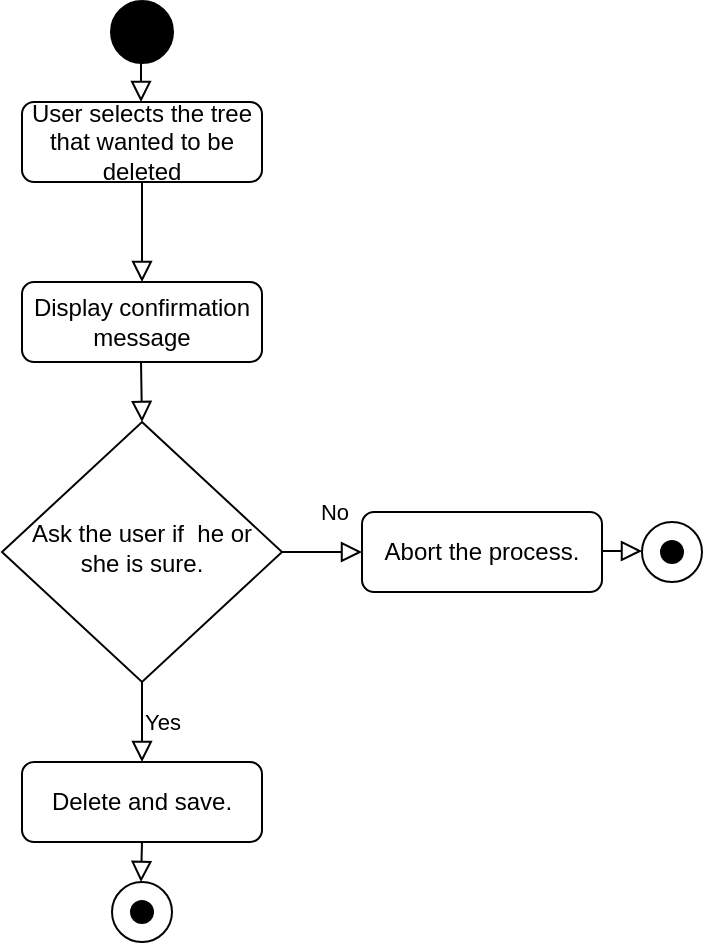 <mxfile version="15.9.1" type="device"><diagram id="C5RBs43oDa-KdzZeNtuy" name="Page-1"><mxGraphModel dx="1422" dy="762" grid="1" gridSize="10" guides="1" tooltips="1" connect="1" arrows="1" fold="1" page="1" pageScale="1" pageWidth="827" pageHeight="1169" math="0" shadow="0"><root><mxCell id="WIyWlLk6GJQsqaUBKTNV-0"/><mxCell id="WIyWlLk6GJQsqaUBKTNV-1" parent="WIyWlLk6GJQsqaUBKTNV-0"/><mxCell id="30vR-EgdRvdBqO9ioOS3-43" value="" style="rounded=0;html=1;jettySize=auto;orthogonalLoop=1;fontSize=11;endArrow=block;endFill=0;endSize=8;strokeWidth=1;shadow=0;labelBackgroundColor=none;edgeStyle=orthogonalEdgeStyle;" edge="1" parent="WIyWlLk6GJQsqaUBKTNV-1" source="30vR-EgdRvdBqO9ioOS3-44"><mxGeometry relative="1" as="geometry"><mxPoint x="360" y="650" as="targetPoint"/></mxGeometry></mxCell><mxCell id="30vR-EgdRvdBqO9ioOS3-44" value="User selects the tree that wanted to be deleted" style="rounded=1;whiteSpace=wrap;html=1;fontSize=12;glass=0;strokeWidth=1;shadow=0;" vertex="1" parent="WIyWlLk6GJQsqaUBKTNV-1"><mxGeometry x="300" y="560" width="120" height="40" as="geometry"/></mxCell><mxCell id="30vR-EgdRvdBqO9ioOS3-45" value="No" style="rounded=0;html=1;jettySize=auto;orthogonalLoop=1;fontSize=11;endArrow=block;endFill=0;endSize=8;strokeWidth=1;shadow=0;labelBackgroundColor=none;edgeStyle=orthogonalEdgeStyle;exitX=1;exitY=0.5;exitDx=0;exitDy=0;" edge="1" parent="WIyWlLk6GJQsqaUBKTNV-1" source="30vR-EgdRvdBqO9ioOS3-47"><mxGeometry x="0.333" y="20" relative="1" as="geometry"><mxPoint as="offset"/><mxPoint x="470" y="785" as="targetPoint"/></mxGeometry></mxCell><mxCell id="30vR-EgdRvdBqO9ioOS3-46" value="Yes" style="edgeStyle=orthogonalEdgeStyle;rounded=0;html=1;jettySize=auto;orthogonalLoop=1;fontSize=11;endArrow=block;endFill=0;endSize=8;strokeWidth=1;shadow=0;labelBackgroundColor=none;" edge="1" parent="WIyWlLk6GJQsqaUBKTNV-1" source="30vR-EgdRvdBqO9ioOS3-47"><mxGeometry y="10" relative="1" as="geometry"><mxPoint as="offset"/><mxPoint x="360" y="890" as="targetPoint"/><Array as="points"><mxPoint x="360" y="880"/><mxPoint x="360" y="880"/></Array></mxGeometry></mxCell><mxCell id="30vR-EgdRvdBqO9ioOS3-47" value="Ask the user if&amp;nbsp; he or she is sure." style="rhombus;whiteSpace=wrap;html=1;shadow=0;fontFamily=Helvetica;fontSize=12;align=center;strokeWidth=1;spacing=6;spacingTop=-4;" vertex="1" parent="WIyWlLk6GJQsqaUBKTNV-1"><mxGeometry x="290" y="720" width="140" height="130" as="geometry"/></mxCell><mxCell id="30vR-EgdRvdBqO9ioOS3-49" value="Display confirmation message" style="rounded=1;whiteSpace=wrap;html=1;fontSize=12;glass=0;strokeWidth=1;shadow=0;" vertex="1" parent="WIyWlLk6GJQsqaUBKTNV-1"><mxGeometry x="300" y="650" width="120" height="40" as="geometry"/></mxCell><mxCell id="30vR-EgdRvdBqO9ioOS3-50" value="" style="rounded=0;html=1;jettySize=auto;orthogonalLoop=1;fontSize=11;endArrow=block;endFill=0;endSize=8;strokeWidth=1;shadow=0;labelBackgroundColor=none;edgeStyle=orthogonalEdgeStyle;entryX=0.5;entryY=0;entryDx=0;entryDy=0;" edge="1" parent="WIyWlLk6GJQsqaUBKTNV-1"><mxGeometry relative="1" as="geometry"><mxPoint x="359.5" y="690" as="sourcePoint"/><mxPoint x="360" y="720" as="targetPoint"/></mxGeometry></mxCell><mxCell id="30vR-EgdRvdBqO9ioOS3-52" style="edgeStyle=orthogonalEdgeStyle;rounded=0;orthogonalLoop=1;jettySize=auto;html=1;entryX=0.5;entryY=1;entryDx=0;entryDy=0;" edge="1" parent="WIyWlLk6GJQsqaUBKTNV-1" target="30vR-EgdRvdBqO9ioOS3-47"><mxGeometry relative="1" as="geometry"><mxPoint x="360" y="850" as="sourcePoint"/></mxGeometry></mxCell><mxCell id="30vR-EgdRvdBqO9ioOS3-53" value="" style="strokeWidth=2;html=1;shape=mxgraph.flowchart.start_2;whiteSpace=wrap;fillColor=#000000;" vertex="1" parent="WIyWlLk6GJQsqaUBKTNV-1"><mxGeometry x="345" y="510" width="30" height="30" as="geometry"/></mxCell><mxCell id="30vR-EgdRvdBqO9ioOS3-54" value="" style="rounded=0;html=1;jettySize=auto;orthogonalLoop=1;fontSize=11;endArrow=block;endFill=0;endSize=8;strokeWidth=1;shadow=0;labelBackgroundColor=none;edgeStyle=orthogonalEdgeStyle;" edge="1" parent="WIyWlLk6GJQsqaUBKTNV-1"><mxGeometry relative="1" as="geometry"><mxPoint x="359.5" y="530" as="sourcePoint"/><mxPoint x="359.5" y="560" as="targetPoint"/><Array as="points"><mxPoint x="359.5" y="550"/><mxPoint x="359.5" y="550"/></Array></mxGeometry></mxCell><mxCell id="30vR-EgdRvdBqO9ioOS3-55" value="" style="group" vertex="1" connectable="0" parent="WIyWlLk6GJQsqaUBKTNV-1"><mxGeometry x="345" y="950" width="30" height="30" as="geometry"/></mxCell><mxCell id="30vR-EgdRvdBqO9ioOS3-56" value="" style="verticalLabelPosition=bottom;verticalAlign=top;html=1;shape=mxgraph.flowchart.on-page_reference;fillColor=#FFFFFF;" vertex="1" parent="30vR-EgdRvdBqO9ioOS3-55"><mxGeometry width="30" height="30" as="geometry"/></mxCell><mxCell id="30vR-EgdRvdBqO9ioOS3-67" value="" style="group" vertex="1" connectable="0" parent="30vR-EgdRvdBqO9ioOS3-55"><mxGeometry x="10" y="10" width="10" height="10" as="geometry"/></mxCell><mxCell id="30vR-EgdRvdBqO9ioOS3-58" value="" style="strokeWidth=2;html=1;shape=mxgraph.flowchart.start_2;whiteSpace=wrap;fillColor=#000000;" vertex="1" parent="30vR-EgdRvdBqO9ioOS3-67"><mxGeometry width="10" height="10" as="geometry"/></mxCell><mxCell id="30vR-EgdRvdBqO9ioOS3-59" style="edgeStyle=orthogonalEdgeStyle;rounded=0;orthogonalLoop=1;jettySize=auto;html=1;exitX=0.5;exitY=1;exitDx=0;exitDy=0;exitPerimeter=0;entryX=0.5;entryY=0;entryDx=0;entryDy=0;entryPerimeter=0;" edge="1" parent="30vR-EgdRvdBqO9ioOS3-67" source="30vR-EgdRvdBqO9ioOS3-58" target="30vR-EgdRvdBqO9ioOS3-58"><mxGeometry relative="1" as="geometry"/></mxCell><mxCell id="30vR-EgdRvdBqO9ioOS3-60" value="Delete and save." style="rounded=1;whiteSpace=wrap;html=1;fontSize=12;glass=0;strokeWidth=1;shadow=0;" vertex="1" parent="WIyWlLk6GJQsqaUBKTNV-1"><mxGeometry x="300" y="890" width="120" height="40" as="geometry"/></mxCell><mxCell id="30vR-EgdRvdBqO9ioOS3-61" value="" style="rounded=0;html=1;jettySize=auto;orthogonalLoop=1;fontSize=11;endArrow=block;endFill=0;endSize=8;strokeWidth=1;shadow=0;labelBackgroundColor=none;edgeStyle=orthogonalEdgeStyle;" edge="1" parent="WIyWlLk6GJQsqaUBKTNV-1"><mxGeometry relative="1" as="geometry"><mxPoint x="360" y="930" as="sourcePoint"/><mxPoint x="359.5" y="950" as="targetPoint"/></mxGeometry></mxCell><mxCell id="30vR-EgdRvdBqO9ioOS3-62" value="Abort the process." style="rounded=1;whiteSpace=wrap;html=1;fontSize=12;glass=0;strokeWidth=1;shadow=0;" vertex="1" parent="WIyWlLk6GJQsqaUBKTNV-1"><mxGeometry x="470" y="765" width="120" height="40" as="geometry"/></mxCell><mxCell id="30vR-EgdRvdBqO9ioOS3-63" value="" style="verticalLabelPosition=bottom;verticalAlign=top;html=1;shape=mxgraph.flowchart.on-page_reference;fillColor=#FFFFFF;" vertex="1" parent="WIyWlLk6GJQsqaUBKTNV-1"><mxGeometry x="610" y="770" width="30" height="30" as="geometry"/></mxCell><mxCell id="30vR-EgdRvdBqO9ioOS3-64" value="" style="strokeWidth=2;html=1;shape=mxgraph.flowchart.start_2;whiteSpace=wrap;fillColor=#000000;" vertex="1" parent="WIyWlLk6GJQsqaUBKTNV-1"><mxGeometry x="620" y="780" width="10" height="10" as="geometry"/></mxCell><mxCell id="30vR-EgdRvdBqO9ioOS3-65" value="" style="rounded=0;html=1;jettySize=auto;orthogonalLoop=1;fontSize=11;endArrow=block;endFill=0;endSize=8;strokeWidth=1;shadow=0;labelBackgroundColor=none;edgeStyle=orthogonalEdgeStyle;" edge="1" parent="WIyWlLk6GJQsqaUBKTNV-1"><mxGeometry relative="1" as="geometry"><mxPoint x="590" y="784.5" as="sourcePoint"/><mxPoint x="610" y="784.5" as="targetPoint"/><Array as="points"><mxPoint x="610" y="784.5"/><mxPoint x="610" y="784.5"/></Array></mxGeometry></mxCell></root></mxGraphModel></diagram></mxfile>